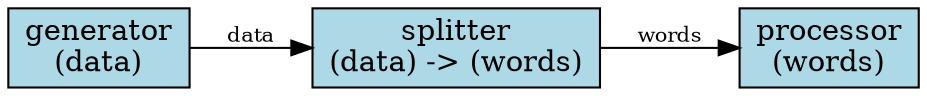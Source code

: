 digraph G { rankdir=LR; node [shape=box, style=filled, fillcolor=lightblue]; edge [fontsize=10]; generator [label="generator
(data)"]; splitter [label="splitter
(data) -> (words)"]; processor [label="processor
(words)"]; generator -> splitter [label="data"]; splitter -> processor [label="words"]; }

